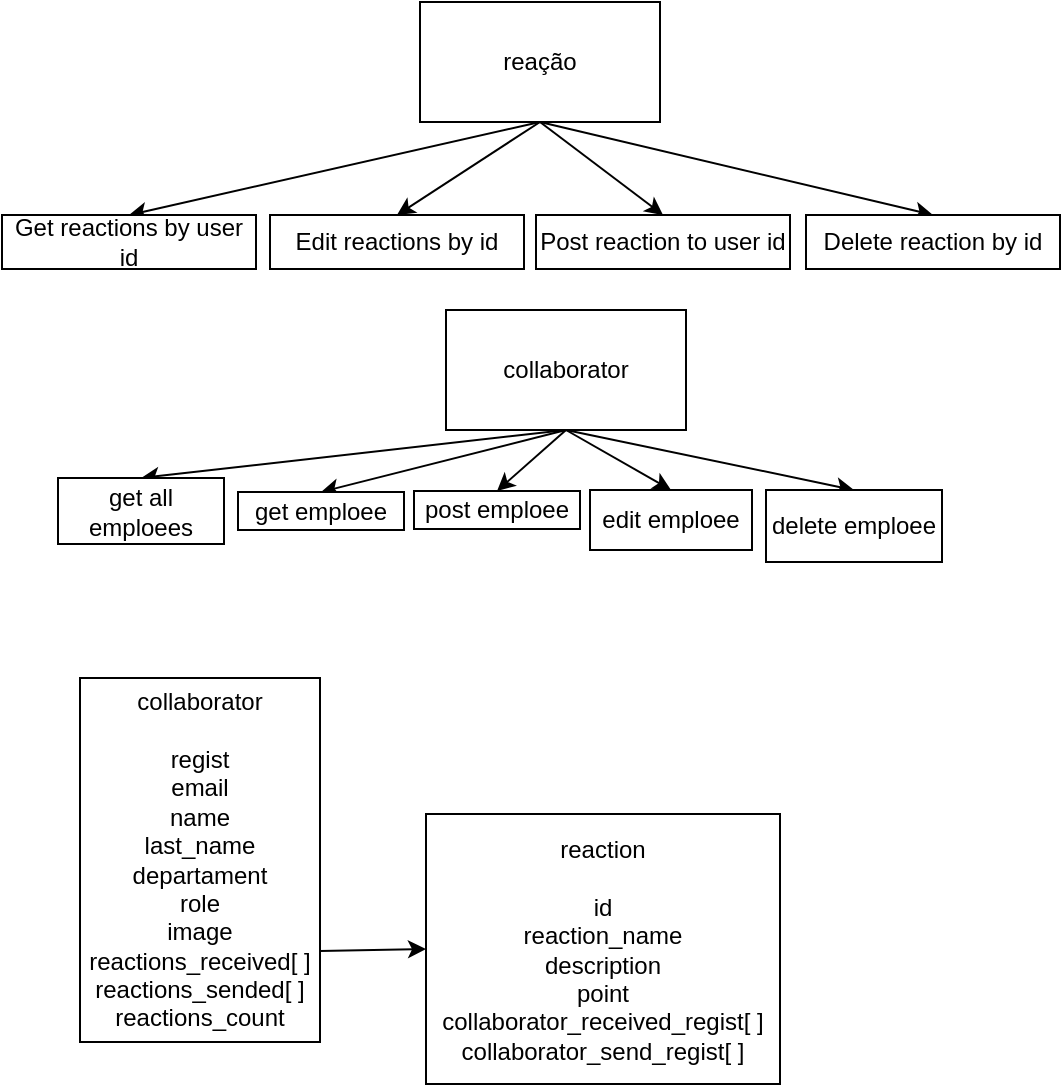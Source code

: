 <mxfile>
    <diagram id="rZnKRqj7OsIR3RYumJNa" name="Página-1">
        <mxGraphModel dx="740" dy="472" grid="0" gridSize="10" guides="1" tooltips="1" connect="1" arrows="1" fold="1" page="1" pageScale="1" pageWidth="827" pageHeight="1169" math="0" shadow="0">
            <root>
                <mxCell id="0"/>
                <mxCell id="1" parent="0"/>
                <mxCell id="7" style="edgeStyle=none;html=1;exitX=0.5;exitY=1;exitDx=0;exitDy=0;entryX=0.5;entryY=0;entryDx=0;entryDy=0;" edge="1" parent="1" source="3" target="4">
                    <mxGeometry relative="1" as="geometry"/>
                </mxCell>
                <mxCell id="11" style="edgeStyle=none;html=1;exitX=0.5;exitY=1;exitDx=0;exitDy=0;entryX=0.5;entryY=0;entryDx=0;entryDy=0;" edge="1" parent="1" source="3" target="6">
                    <mxGeometry relative="1" as="geometry"/>
                </mxCell>
                <mxCell id="12" style="edgeStyle=none;html=1;exitX=0.5;exitY=1;exitDx=0;exitDy=0;entryX=0.5;entryY=0;entryDx=0;entryDy=0;" edge="1" parent="1" source="3" target="5">
                    <mxGeometry relative="1" as="geometry"/>
                </mxCell>
                <mxCell id="14" style="edgeStyle=none;html=1;exitX=0.5;exitY=1;exitDx=0;exitDy=0;entryX=0.5;entryY=0;entryDx=0;entryDy=0;" edge="1" parent="1" source="3" target="13">
                    <mxGeometry relative="1" as="geometry"/>
                </mxCell>
                <mxCell id="24" style="edgeStyle=none;html=1;exitX=0.5;exitY=1;exitDx=0;exitDy=0;entryX=0.5;entryY=0;entryDx=0;entryDy=0;" edge="1" parent="1" source="3" target="23">
                    <mxGeometry relative="1" as="geometry"/>
                </mxCell>
                <mxCell id="3" value="collaborator" style="rounded=0;whiteSpace=wrap;html=1;" vertex="1" parent="1">
                    <mxGeometry x="332" y="157" width="120" height="60" as="geometry"/>
                </mxCell>
                <mxCell id="4" value="edit emploee" style="rounded=0;whiteSpace=wrap;html=1;" vertex="1" parent="1">
                    <mxGeometry x="404" y="247" width="81" height="30" as="geometry"/>
                </mxCell>
                <mxCell id="5" value="delete emploee" style="rounded=0;whiteSpace=wrap;html=1;" vertex="1" parent="1">
                    <mxGeometry x="492" y="247" width="88" height="36" as="geometry"/>
                </mxCell>
                <mxCell id="6" value="post emploee" style="rounded=0;whiteSpace=wrap;html=1;" vertex="1" parent="1">
                    <mxGeometry x="316" y="247.5" width="83" height="19" as="geometry"/>
                </mxCell>
                <mxCell id="13" value="get emploee" style="rounded=0;whiteSpace=wrap;html=1;" vertex="1" parent="1">
                    <mxGeometry x="228" y="248" width="83" height="19" as="geometry"/>
                </mxCell>
                <mxCell id="22" style="edgeStyle=none;html=1;exitX=0.5;exitY=1;exitDx=0;exitDy=0;entryX=0.5;entryY=0;entryDx=0;entryDy=0;" edge="1" parent="1" source="19" target="21">
                    <mxGeometry relative="1" as="geometry"/>
                </mxCell>
                <mxCell id="26" style="edgeStyle=none;html=1;exitX=0.5;exitY=1;exitDx=0;exitDy=0;entryX=0.5;entryY=0;entryDx=0;entryDy=0;" edge="1" parent="1" source="19" target="25">
                    <mxGeometry relative="1" as="geometry"/>
                </mxCell>
                <mxCell id="28" style="edgeStyle=none;html=1;exitX=0.5;exitY=1;exitDx=0;exitDy=0;entryX=0.5;entryY=0;entryDx=0;entryDy=0;" edge="1" parent="1" source="19" target="27">
                    <mxGeometry relative="1" as="geometry"/>
                </mxCell>
                <mxCell id="30" style="edgeStyle=none;html=1;exitX=0.5;exitY=1;exitDx=0;exitDy=0;entryX=0.5;entryY=0;entryDx=0;entryDy=0;" edge="1" parent="1" source="19" target="29">
                    <mxGeometry relative="1" as="geometry"/>
                </mxCell>
                <mxCell id="19" value="reação" style="rounded=0;whiteSpace=wrap;html=1;" vertex="1" parent="1">
                    <mxGeometry x="319" y="3" width="120" height="60" as="geometry"/>
                </mxCell>
                <mxCell id="21" value="Get reactions by user id" style="rounded=0;whiteSpace=wrap;html=1;" vertex="1" parent="1">
                    <mxGeometry x="110" y="109.5" width="127" height="27" as="geometry"/>
                </mxCell>
                <mxCell id="23" value="get all emploees" style="rounded=0;whiteSpace=wrap;html=1;" vertex="1" parent="1">
                    <mxGeometry x="138" y="241" width="83" height="33" as="geometry"/>
                </mxCell>
                <mxCell id="25" value="Post reaction to user id" style="rounded=0;whiteSpace=wrap;html=1;" vertex="1" parent="1">
                    <mxGeometry x="377" y="109.5" width="127" height="27" as="geometry"/>
                </mxCell>
                <mxCell id="27" value="Edit reactions by id" style="rounded=0;whiteSpace=wrap;html=1;" vertex="1" parent="1">
                    <mxGeometry x="244" y="109.5" width="127" height="27" as="geometry"/>
                </mxCell>
                <mxCell id="29" value="Delete reaction by id" style="rounded=0;whiteSpace=wrap;html=1;" vertex="1" parent="1">
                    <mxGeometry x="512" y="109.5" width="127" height="27" as="geometry"/>
                </mxCell>
                <mxCell id="43" style="edgeStyle=none;html=1;exitX=1;exitY=0.75;exitDx=0;exitDy=0;entryX=0;entryY=0.5;entryDx=0;entryDy=0;" edge="1" parent="1" source="31" target="42">
                    <mxGeometry relative="1" as="geometry"/>
                </mxCell>
                <mxCell id="31" value="collaborator&lt;br&gt;&lt;br&gt;regist&lt;br&gt;email&lt;br&gt;name&lt;br&gt;last_name&lt;br&gt;departament&lt;br&gt;role&lt;br&gt;image&lt;br&gt;reactions_received[ ]&lt;br&gt;reactions_sended[ ]&lt;br&gt;reactions_count" style="rounded=0;whiteSpace=wrap;html=1;" vertex="1" parent="1">
                    <mxGeometry x="149" y="341" width="120" height="182" as="geometry"/>
                </mxCell>
                <mxCell id="42" value="reaction&lt;br&gt;&lt;br&gt;id&lt;br&gt;reaction_name&lt;br&gt;description&lt;br&gt;point&lt;br&gt;collaborator_received_regist[ ]&lt;br&gt;collaborator_send_regist[ ]" style="rounded=0;whiteSpace=wrap;html=1;" vertex="1" parent="1">
                    <mxGeometry x="322" y="409" width="177" height="135" as="geometry"/>
                </mxCell>
            </root>
        </mxGraphModel>
    </diagram>
</mxfile>